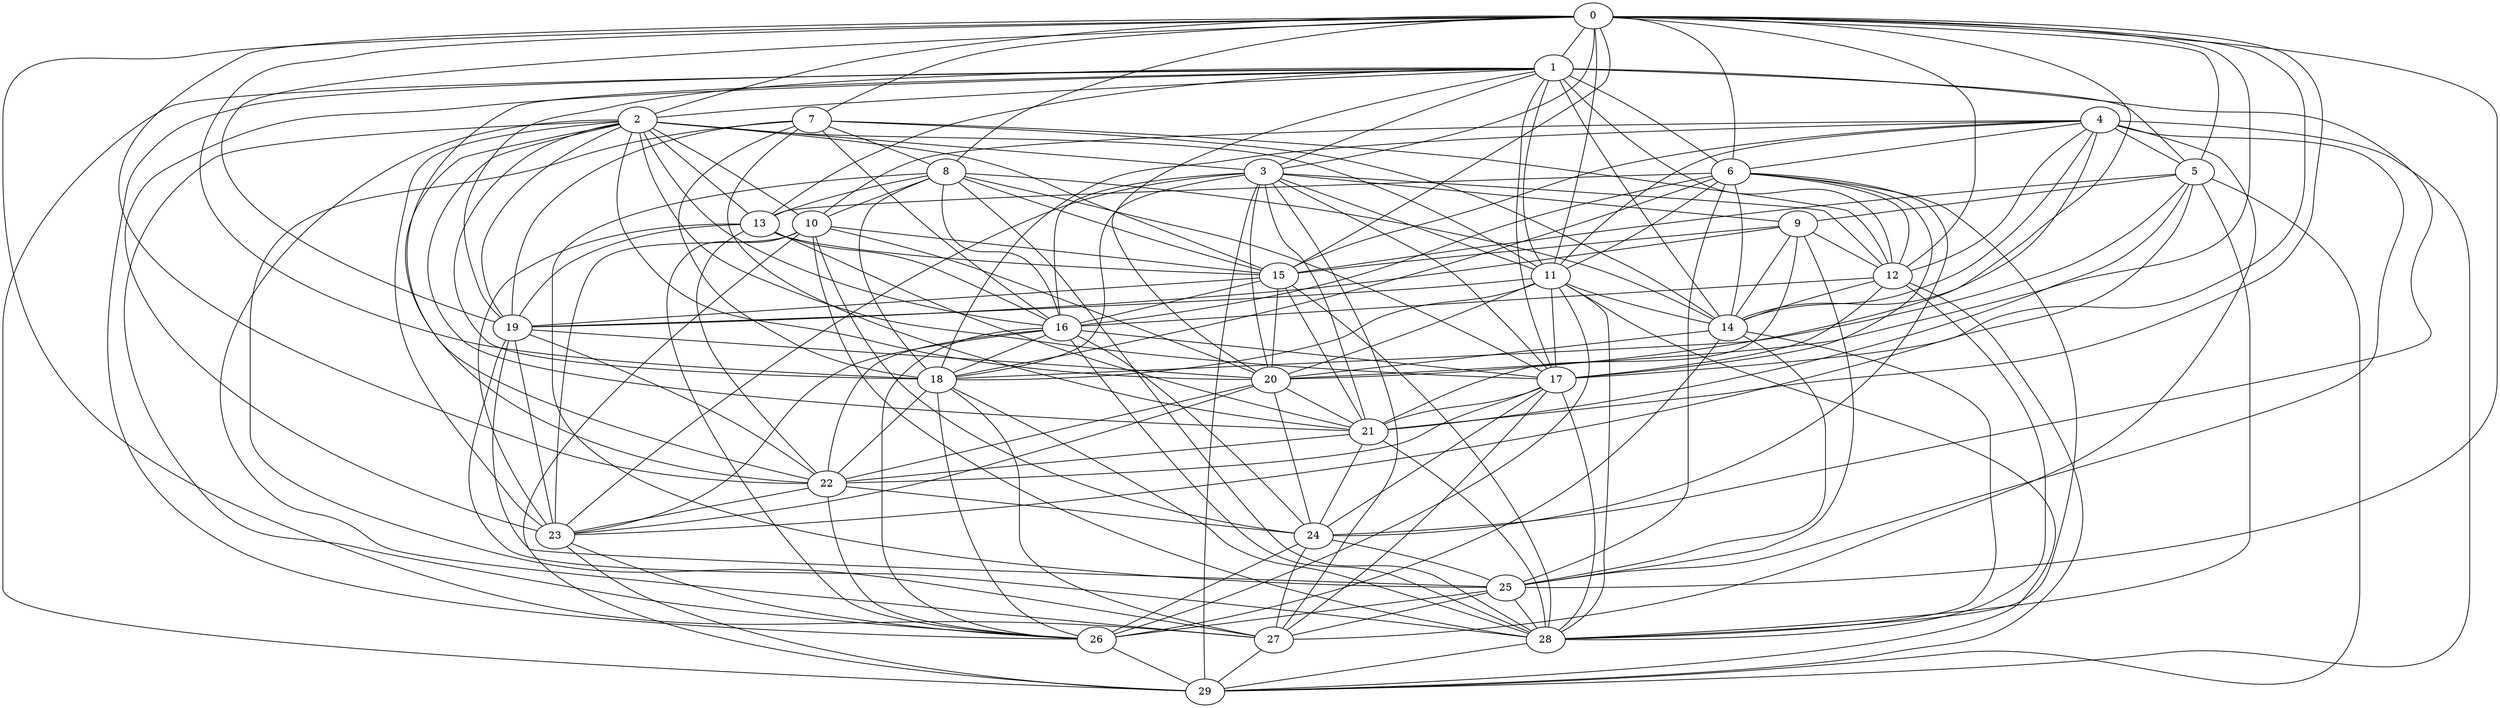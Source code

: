strict graph  {
0;
1;
2;
3;
4;
5;
6;
7;
8;
9;
10;
11;
12;
13;
14;
15;
16;
17;
18;
19;
20;
21;
22;
23;
24;
25;
26;
27;
28;
29;
0 -- 27  [weight=3000];
0 -- 18  [weight=1000];
0 -- 3  [weight=5000];
0 -- 17  [weight=6000];
0 -- 21  [weight=2000];
0 -- 8  [weight=3000];
0 -- 2  [weight=6000];
0 -- 19  [weight=6000];
0 -- 7  [weight=5000];
0 -- 20  [weight=6000];
0 -- 25  [weight=4000];
0 -- 15  [weight=5000];
0 -- 11  [weight=1000];
0 -- 6  [weight=5000];
0 -- 1  [weight=7000];
0 -- 5  [weight=6000];
0 -- 14  [weight=1000];
0 -- 22  [weight=6000];
0 -- 12  [weight=1000];
1 -- 12  [weight=5000];
1 -- 19  [weight=2000];
1 -- 13  [weight=6000];
1 -- 26  [weight=2000];
1 -- 23  [weight=1000];
1 -- 6  [weight=7000];
1 -- 5  [weight=4000];
1 -- 3  [weight=3000];
1 -- 20  [weight=2000];
1 -- 29  [weight=6000];
1 -- 17  [weight=1000];
1 -- 2  [weight=3000];
1 -- 11  [weight=7000];
1 -- 14  [weight=7000];
1 -- 24  [weight=5000];
1 -- 22  [weight=1000];
2 -- 16  [weight=5000];
2 -- 17  [weight=7000];
2 -- 18  [weight=5000];
2 -- 3  [weight=5000];
2 -- 23  [weight=7000];
2 -- 19  [weight=7000];
2 -- 11  [weight=5000];
2 -- 21  [weight=4000];
2 -- 26  [weight=3000];
2 -- 15  [weight=1000];
2 -- 10  [weight=4000];
2 -- 13  [weight=6000];
2 -- 27  [weight=2000];
2 -- 20  [weight=6000];
2 -- 22  [weight=7000];
3 -- 9  [weight=3000];
3 -- 17  [weight=3000];
3 -- 27  [weight=1000];
3 -- 16  [weight=6000];
3 -- 21  [weight=5000];
3 -- 29  [weight=3000];
3 -- 20  [weight=4000];
3 -- 18  [weight=2000];
3 -- 11  [weight=3000];
3 -- 23  [weight=7000];
3 -- 12  [weight=7000];
4 -- 27  [weight=6000];
4 -- 25  [weight=7000];
4 -- 11  [weight=1000];
4 -- 20  [weight=2000];
4 -- 29  [weight=6000];
4 -- 14  [weight=1000];
4 -- 6  [weight=3000];
4 -- 15  [weight=2000];
4 -- 10  [weight=2000];
4 -- 12  [weight=4000];
4 -- 5  [weight=7000];
4 -- 18  [weight=7000];
5 -- 28  [weight=6000];
5 -- 21  [weight=6000];
5 -- 15  [weight=2000];
5 -- 18  [weight=2000];
5 -- 9  [weight=2000];
5 -- 23  [weight=1000];
5 -- 29  [weight=7000];
6 -- 16  [weight=4000];
6 -- 14  [weight=5000];
6 -- 24  [weight=5000];
6 -- 17  [weight=5000];
6 -- 18  [weight=4000];
6 -- 28  [weight=4000];
6 -- 13  [weight=7000];
6 -- 12  [weight=2000];
6 -- 25  [weight=7000];
6 -- 11  [weight=5000];
7 -- 21  [weight=4000];
7 -- 14  [weight=3000];
7 -- 18  [weight=7000];
7 -- 27  [weight=4000];
7 -- 19  [weight=7000];
7 -- 8  [weight=5000];
7 -- 12  [weight=7000];
7 -- 16  [weight=5000];
8 -- 15  [weight=5000];
8 -- 10  [weight=2000];
8 -- 14  [weight=7000];
8 -- 18  [weight=7000];
8 -- 25  [weight=5000];
8 -- 28  [weight=2000];
8 -- 13  [weight=2000];
8 -- 17  [weight=2000];
8 -- 16  [weight=6000];
9 -- 15  [weight=1000];
9 -- 12  [weight=3000];
9 -- 14  [weight=7000];
9 -- 21  [weight=7000];
9 -- 19  [weight=6000];
9 -- 25  [weight=5000];
10 -- 23  [weight=2000];
10 -- 26  [weight=1000];
10 -- 15  [weight=6000];
10 -- 29  [weight=6000];
10 -- 24  [weight=6000];
10 -- 28  [weight=3000];
10 -- 20  [weight=7000];
11 -- 28  [weight=4000];
11 -- 20  [weight=5000];
11 -- 17  [weight=5000];
11 -- 29  [weight=4000];
11 -- 19  [weight=2000];
11 -- 18  [weight=3000];
11 -- 26  [weight=7000];
11 -- 14  [weight=4000];
12 -- 29  [weight=5000];
12 -- 14  [weight=3000];
12 -- 28  [weight=3000];
12 -- 16  [weight=6000];
12 -- 17  [weight=1000];
13 -- 21  [weight=7000];
13 -- 23  [weight=7000];
13 -- 22  [weight=7000];
13 -- 15  [weight=6000];
13 -- 16  [weight=1000];
13 -- 19  [weight=4000];
14 -- 20  [weight=6000];
14 -- 28  [weight=1000];
14 -- 26  [weight=7000];
14 -- 25  [weight=5000];
15 -- 16  [weight=5000];
15 -- 28  [weight=6000];
15 -- 21  [weight=1000];
15 -- 20  [weight=4000];
15 -- 19  [weight=3000];
16 -- 23  [weight=2000];
16 -- 26  [weight=5000];
16 -- 17  [weight=4000];
16 -- 24  [weight=2000];
16 -- 22  [weight=5000];
16 -- 18  [weight=1000];
16 -- 28  [weight=7000];
17 -- 21  [weight=7000];
17 -- 22  [weight=4000];
17 -- 28  [weight=4000];
17 -- 27  [weight=5000];
17 -- 24  [weight=6000];
18 -- 22  [weight=4000];
18 -- 26  [weight=3000];
18 -- 27  [weight=6000];
18 -- 28  [weight=5000];
19 -- 28  [weight=7000];
19 -- 23  [weight=7000];
19 -- 25  [weight=4000];
19 -- 20  [weight=2000];
19 -- 22  [weight=2000];
20 -- 21  [weight=2000];
20 -- 22  [weight=7000];
20 -- 23  [weight=1000];
20 -- 24  [weight=1000];
21 -- 24  [weight=4000];
21 -- 22  [weight=7000];
21 -- 28  [weight=4000];
22 -- 26  [weight=7000];
22 -- 24  [weight=4000];
22 -- 23  [weight=3000];
23 -- 29  [weight=7000];
23 -- 26  [weight=1000];
24 -- 25  [weight=2000];
24 -- 27  [weight=7000];
24 -- 26  [weight=5000];
25 -- 26  [weight=3000];
25 -- 28  [weight=3000];
25 -- 27  [weight=2000];
26 -- 29  [weight=6000];
27 -- 29  [weight=2000];
28 -- 29  [weight=4000];
}
